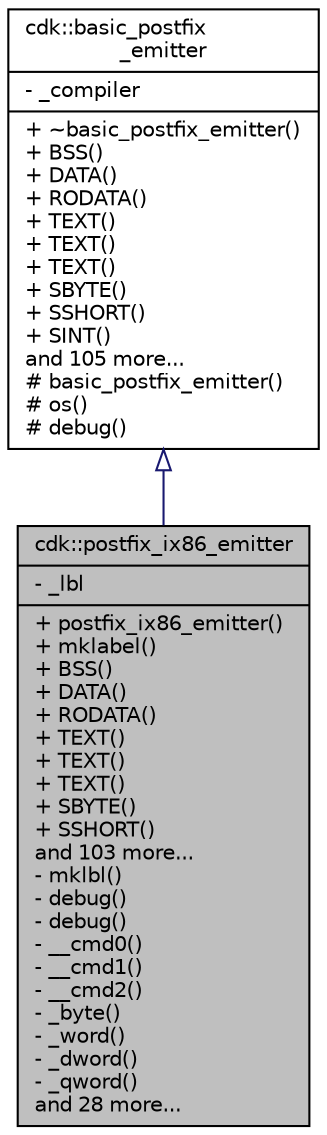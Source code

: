 digraph "cdk::postfix_ix86_emitter"
{
 // INTERACTIVE_SVG=YES
 // LATEX_PDF_SIZE
  edge [fontname="Helvetica",fontsize="10",labelfontname="Helvetica",labelfontsize="10"];
  node [fontname="Helvetica",fontsize="10",shape=record];
  Node1 [label="{cdk::postfix_ix86_emitter\n|- _lbl\l|+ postfix_ix86_emitter()\l+ mklabel()\l+ BSS()\l+ DATA()\l+ RODATA()\l+ TEXT()\l+ TEXT()\l+ TEXT()\l+ SBYTE()\l+ SSHORT()\land 103 more...\l- mklbl()\l- debug()\l- debug()\l- __cmd0()\l- __cmd1()\l- __cmd2()\l- _byte()\l- _word()\l- _dword()\l- _qword()\land 28 more...\l}",height=0.2,width=0.4,color="black", fillcolor="grey75", style="filled", fontcolor="black",tooltip=" "];
  Node2 -> Node1 [dir="back",color="midnightblue",fontsize="10",style="solid",arrowtail="onormal"];
  Node2 [label="{cdk::basic_postfix\l_emitter\n|- _compiler\l|+ ~basic_postfix_emitter()\l+ BSS()\l+ DATA()\l+ RODATA()\l+ TEXT()\l+ TEXT()\l+ TEXT()\l+ SBYTE()\l+ SSHORT()\l+ SINT()\land 105 more...\l# basic_postfix_emitter()\l# os()\l# debug()\l}",height=0.2,width=0.4,color="black", fillcolor="white", style="filled",URL="$classcdk_1_1basic__postfix__emitter.html",tooltip=" "];
}
